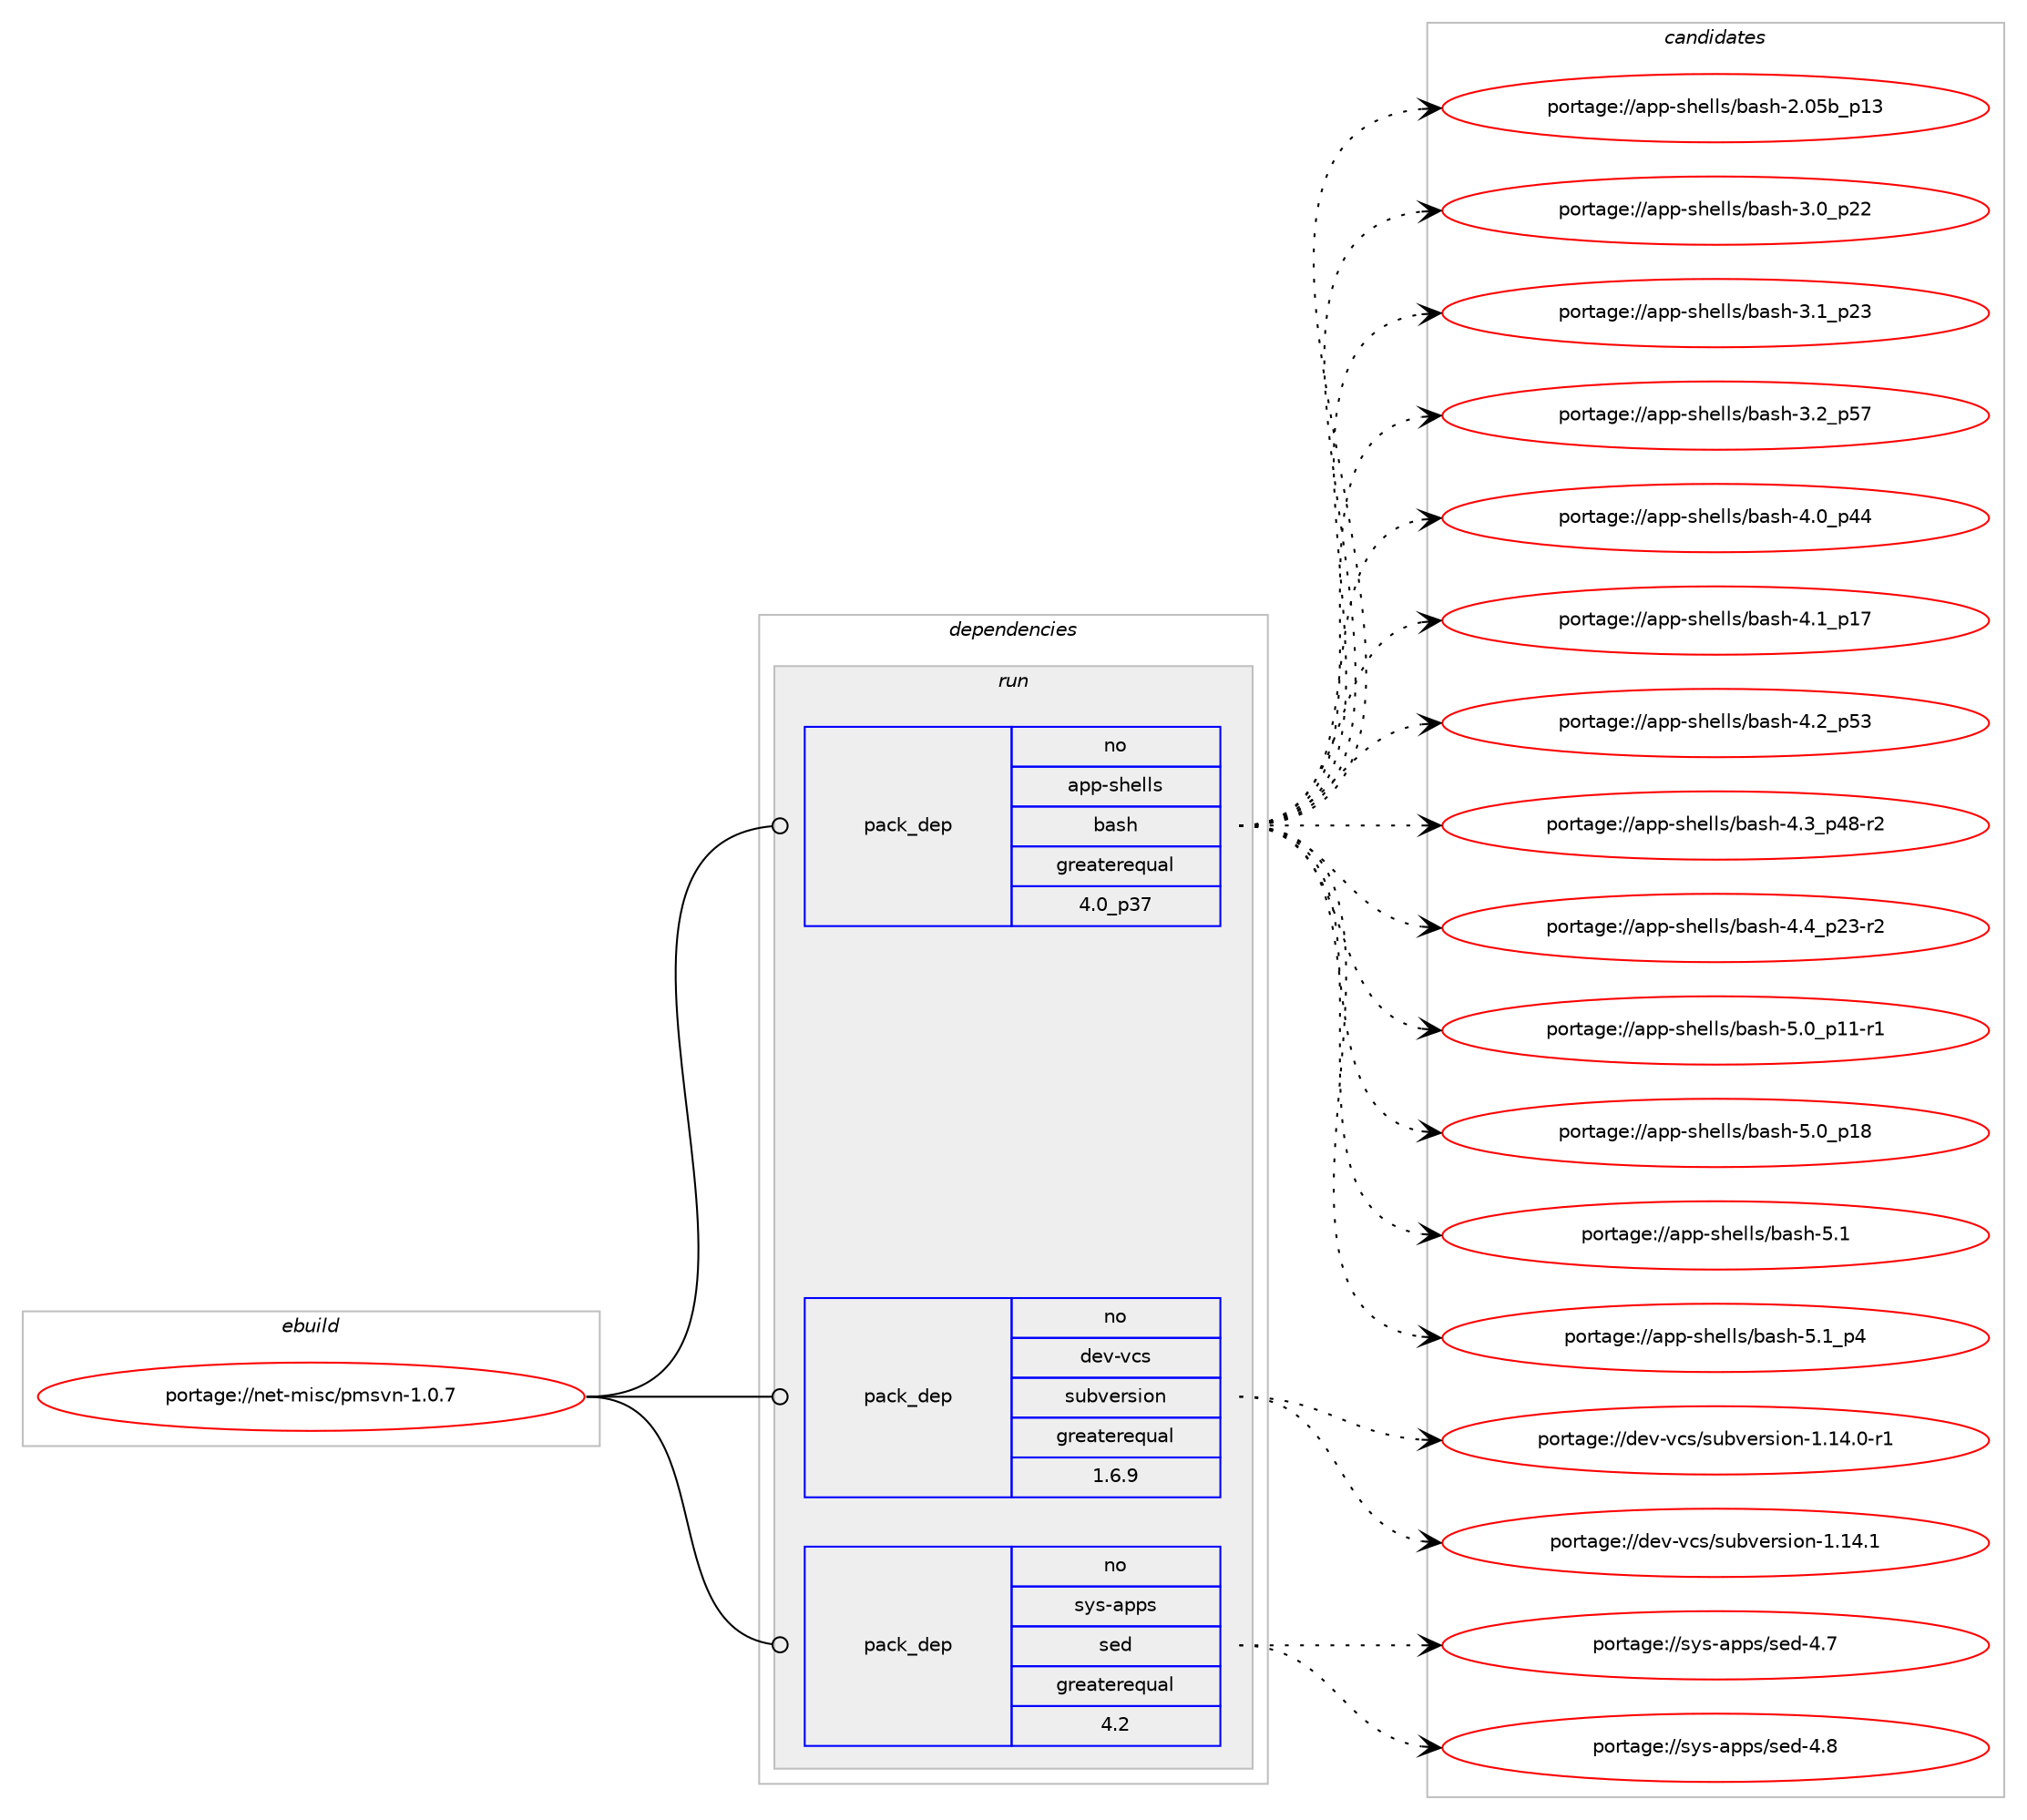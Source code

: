 digraph prolog {

# *************
# Graph options
# *************

newrank=true;
concentrate=true;
compound=true;
graph [rankdir=LR,fontname=Helvetica,fontsize=10,ranksep=1.5];#, ranksep=2.5, nodesep=0.2];
edge  [arrowhead=vee];
node  [fontname=Helvetica,fontsize=10];

# **********
# The ebuild
# **********

subgraph cluster_leftcol {
color=gray;
rank=same;
label=<<i>ebuild</i>>;
id [label="portage://net-misc/pmsvn-1.0.7", color=red, width=4, href="../net-misc/pmsvn-1.0.7.svg"];
}

# ****************
# The dependencies
# ****************

subgraph cluster_midcol {
color=gray;
label=<<i>dependencies</i>>;
subgraph cluster_compile {
fillcolor="#eeeeee";
style=filled;
label=<<i>compile</i>>;
}
subgraph cluster_compileandrun {
fillcolor="#eeeeee";
style=filled;
label=<<i>compile and run</i>>;
}
subgraph cluster_run {
fillcolor="#eeeeee";
style=filled;
label=<<i>run</i>>;
subgraph pack123 {
dependency212 [label=<<TABLE BORDER="0" CELLBORDER="1" CELLSPACING="0" CELLPADDING="4" WIDTH="220"><TR><TD ROWSPAN="6" CELLPADDING="30">pack_dep</TD></TR><TR><TD WIDTH="110">no</TD></TR><TR><TD>app-shells</TD></TR><TR><TD>bash</TD></TR><TR><TD>greaterequal</TD></TR><TR><TD>4.0_p37</TD></TR></TABLE>>, shape=none, color=blue];
}
id:e -> dependency212:w [weight=20,style="solid",arrowhead="odot"];
subgraph pack124 {
dependency213 [label=<<TABLE BORDER="0" CELLBORDER="1" CELLSPACING="0" CELLPADDING="4" WIDTH="220"><TR><TD ROWSPAN="6" CELLPADDING="30">pack_dep</TD></TR><TR><TD WIDTH="110">no</TD></TR><TR><TD>dev-vcs</TD></TR><TR><TD>subversion</TD></TR><TR><TD>greaterequal</TD></TR><TR><TD>1.6.9</TD></TR></TABLE>>, shape=none, color=blue];
}
id:e -> dependency213:w [weight=20,style="solid",arrowhead="odot"];
# *** BEGIN UNKNOWN DEPENDENCY TYPE (TODO) ***
# id -> package_dependency(portage://net-misc/pmsvn-1.0.7,run,no,net-analyzer,nrpe,none,[,,],[],[])
# *** END UNKNOWN DEPENDENCY TYPE (TODO) ***

subgraph pack125 {
dependency214 [label=<<TABLE BORDER="0" CELLBORDER="1" CELLSPACING="0" CELLPADDING="4" WIDTH="220"><TR><TD ROWSPAN="6" CELLPADDING="30">pack_dep</TD></TR><TR><TD WIDTH="110">no</TD></TR><TR><TD>sys-apps</TD></TR><TR><TD>sed</TD></TR><TR><TD>greaterequal</TD></TR><TR><TD>4.2</TD></TR></TABLE>>, shape=none, color=blue];
}
id:e -> dependency214:w [weight=20,style="solid",arrowhead="odot"];
}
}

# **************
# The candidates
# **************

subgraph cluster_choices {
rank=same;
color=gray;
label=<<i>candidates</i>>;

subgraph choice123 {
color=black;
nodesep=1;
choice9711211245115104101108108115479897115104455046485398951124951 [label="portage://app-shells/bash-2.05b_p13", color=red, width=4,href="../app-shells/bash-2.05b_p13.svg"];
choice971121124511510410110810811547989711510445514648951125050 [label="portage://app-shells/bash-3.0_p22", color=red, width=4,href="../app-shells/bash-3.0_p22.svg"];
choice971121124511510410110810811547989711510445514649951125051 [label="portage://app-shells/bash-3.1_p23", color=red, width=4,href="../app-shells/bash-3.1_p23.svg"];
choice971121124511510410110810811547989711510445514650951125355 [label="portage://app-shells/bash-3.2_p57", color=red, width=4,href="../app-shells/bash-3.2_p57.svg"];
choice971121124511510410110810811547989711510445524648951125252 [label="portage://app-shells/bash-4.0_p44", color=red, width=4,href="../app-shells/bash-4.0_p44.svg"];
choice971121124511510410110810811547989711510445524649951124955 [label="portage://app-shells/bash-4.1_p17", color=red, width=4,href="../app-shells/bash-4.1_p17.svg"];
choice971121124511510410110810811547989711510445524650951125351 [label="portage://app-shells/bash-4.2_p53", color=red, width=4,href="../app-shells/bash-4.2_p53.svg"];
choice9711211245115104101108108115479897115104455246519511252564511450 [label="portage://app-shells/bash-4.3_p48-r2", color=red, width=4,href="../app-shells/bash-4.3_p48-r2.svg"];
choice9711211245115104101108108115479897115104455246529511250514511450 [label="portage://app-shells/bash-4.4_p23-r2", color=red, width=4,href="../app-shells/bash-4.4_p23-r2.svg"];
choice9711211245115104101108108115479897115104455346489511249494511449 [label="portage://app-shells/bash-5.0_p11-r1", color=red, width=4,href="../app-shells/bash-5.0_p11-r1.svg"];
choice971121124511510410110810811547989711510445534648951124956 [label="portage://app-shells/bash-5.0_p18", color=red, width=4,href="../app-shells/bash-5.0_p18.svg"];
choice971121124511510410110810811547989711510445534649 [label="portage://app-shells/bash-5.1", color=red, width=4,href="../app-shells/bash-5.1.svg"];
choice9711211245115104101108108115479897115104455346499511252 [label="portage://app-shells/bash-5.1_p4", color=red, width=4,href="../app-shells/bash-5.1_p4.svg"];
dependency212:e -> choice9711211245115104101108108115479897115104455046485398951124951:w [style=dotted,weight="100"];
dependency212:e -> choice971121124511510410110810811547989711510445514648951125050:w [style=dotted,weight="100"];
dependency212:e -> choice971121124511510410110810811547989711510445514649951125051:w [style=dotted,weight="100"];
dependency212:e -> choice971121124511510410110810811547989711510445514650951125355:w [style=dotted,weight="100"];
dependency212:e -> choice971121124511510410110810811547989711510445524648951125252:w [style=dotted,weight="100"];
dependency212:e -> choice971121124511510410110810811547989711510445524649951124955:w [style=dotted,weight="100"];
dependency212:e -> choice971121124511510410110810811547989711510445524650951125351:w [style=dotted,weight="100"];
dependency212:e -> choice9711211245115104101108108115479897115104455246519511252564511450:w [style=dotted,weight="100"];
dependency212:e -> choice9711211245115104101108108115479897115104455246529511250514511450:w [style=dotted,weight="100"];
dependency212:e -> choice9711211245115104101108108115479897115104455346489511249494511449:w [style=dotted,weight="100"];
dependency212:e -> choice971121124511510410110810811547989711510445534648951124956:w [style=dotted,weight="100"];
dependency212:e -> choice971121124511510410110810811547989711510445534649:w [style=dotted,weight="100"];
dependency212:e -> choice9711211245115104101108108115479897115104455346499511252:w [style=dotted,weight="100"];
}
subgraph choice124 {
color=black;
nodesep=1;
choice10010111845118991154711511798118101114115105111110454946495246484511449 [label="portage://dev-vcs/subversion-1.14.0-r1", color=red, width=4,href="../dev-vcs/subversion-1.14.0-r1.svg"];
choice1001011184511899115471151179811810111411510511111045494649524649 [label="portage://dev-vcs/subversion-1.14.1", color=red, width=4,href="../dev-vcs/subversion-1.14.1.svg"];
dependency213:e -> choice10010111845118991154711511798118101114115105111110454946495246484511449:w [style=dotted,weight="100"];
dependency213:e -> choice1001011184511899115471151179811810111411510511111045494649524649:w [style=dotted,weight="100"];
}
subgraph choice125 {
color=black;
nodesep=1;
choice11512111545971121121154711510110045524655 [label="portage://sys-apps/sed-4.7", color=red, width=4,href="../sys-apps/sed-4.7.svg"];
choice11512111545971121121154711510110045524656 [label="portage://sys-apps/sed-4.8", color=red, width=4,href="../sys-apps/sed-4.8.svg"];
dependency214:e -> choice11512111545971121121154711510110045524655:w [style=dotted,weight="100"];
dependency214:e -> choice11512111545971121121154711510110045524656:w [style=dotted,weight="100"];
}
}

}
